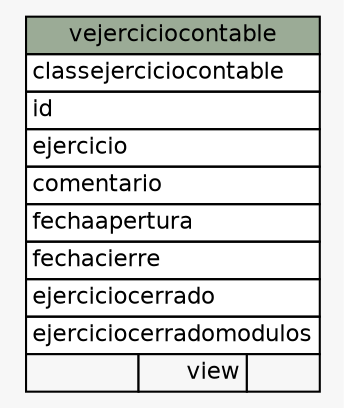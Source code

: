 // dot 2.2.1 on Windows 10 10.0
// SchemaSpy rev 590
digraph "vejerciciocontable" {
  graph [
    rankdir="RL"
    bgcolor="#f7f7f7"
    nodesep="0.18"
    ranksep="0.46"
    fontname="Helvetica"
    fontsize="11"
  ];
  node [
    fontname="Helvetica"
    fontsize="11"
    shape="plaintext"
  ];
  edge [
    arrowsize="0.8"
  ];
  "vejerciciocontable" [
    label=<
    <TABLE BORDER="0" CELLBORDER="1" CELLSPACING="0" BGCOLOR="#ffffff">
      <TR><TD COLSPAN="3" BGCOLOR="#9bab96" ALIGN="CENTER">vejerciciocontable</TD></TR>
      <TR><TD PORT="classejerciciocontable" COLSPAN="3" ALIGN="LEFT">classejerciciocontable</TD></TR>
      <TR><TD PORT="id" COLSPAN="3" ALIGN="LEFT">id</TD></TR>
      <TR><TD PORT="ejercicio" COLSPAN="3" ALIGN="LEFT">ejercicio</TD></TR>
      <TR><TD PORT="comentario" COLSPAN="3" ALIGN="LEFT">comentario</TD></TR>
      <TR><TD PORT="fechaapertura" COLSPAN="3" ALIGN="LEFT">fechaapertura</TD></TR>
      <TR><TD PORT="fechacierre" COLSPAN="3" ALIGN="LEFT">fechacierre</TD></TR>
      <TR><TD PORT="ejerciciocerrado" COLSPAN="3" ALIGN="LEFT">ejerciciocerrado</TD></TR>
      <TR><TD PORT="ejerciciocerradomodulos" COLSPAN="3" ALIGN="LEFT">ejerciciocerradomodulos</TD></TR>
      <TR><TD ALIGN="LEFT" BGCOLOR="#f7f7f7">  </TD><TD ALIGN="RIGHT" BGCOLOR="#f7f7f7">view</TD><TD ALIGN="RIGHT" BGCOLOR="#f7f7f7">  </TD></TR>
    </TABLE>>
    URL="tables/vejerciciocontable.html"
    tooltip="vejerciciocontable"
  ];
}
